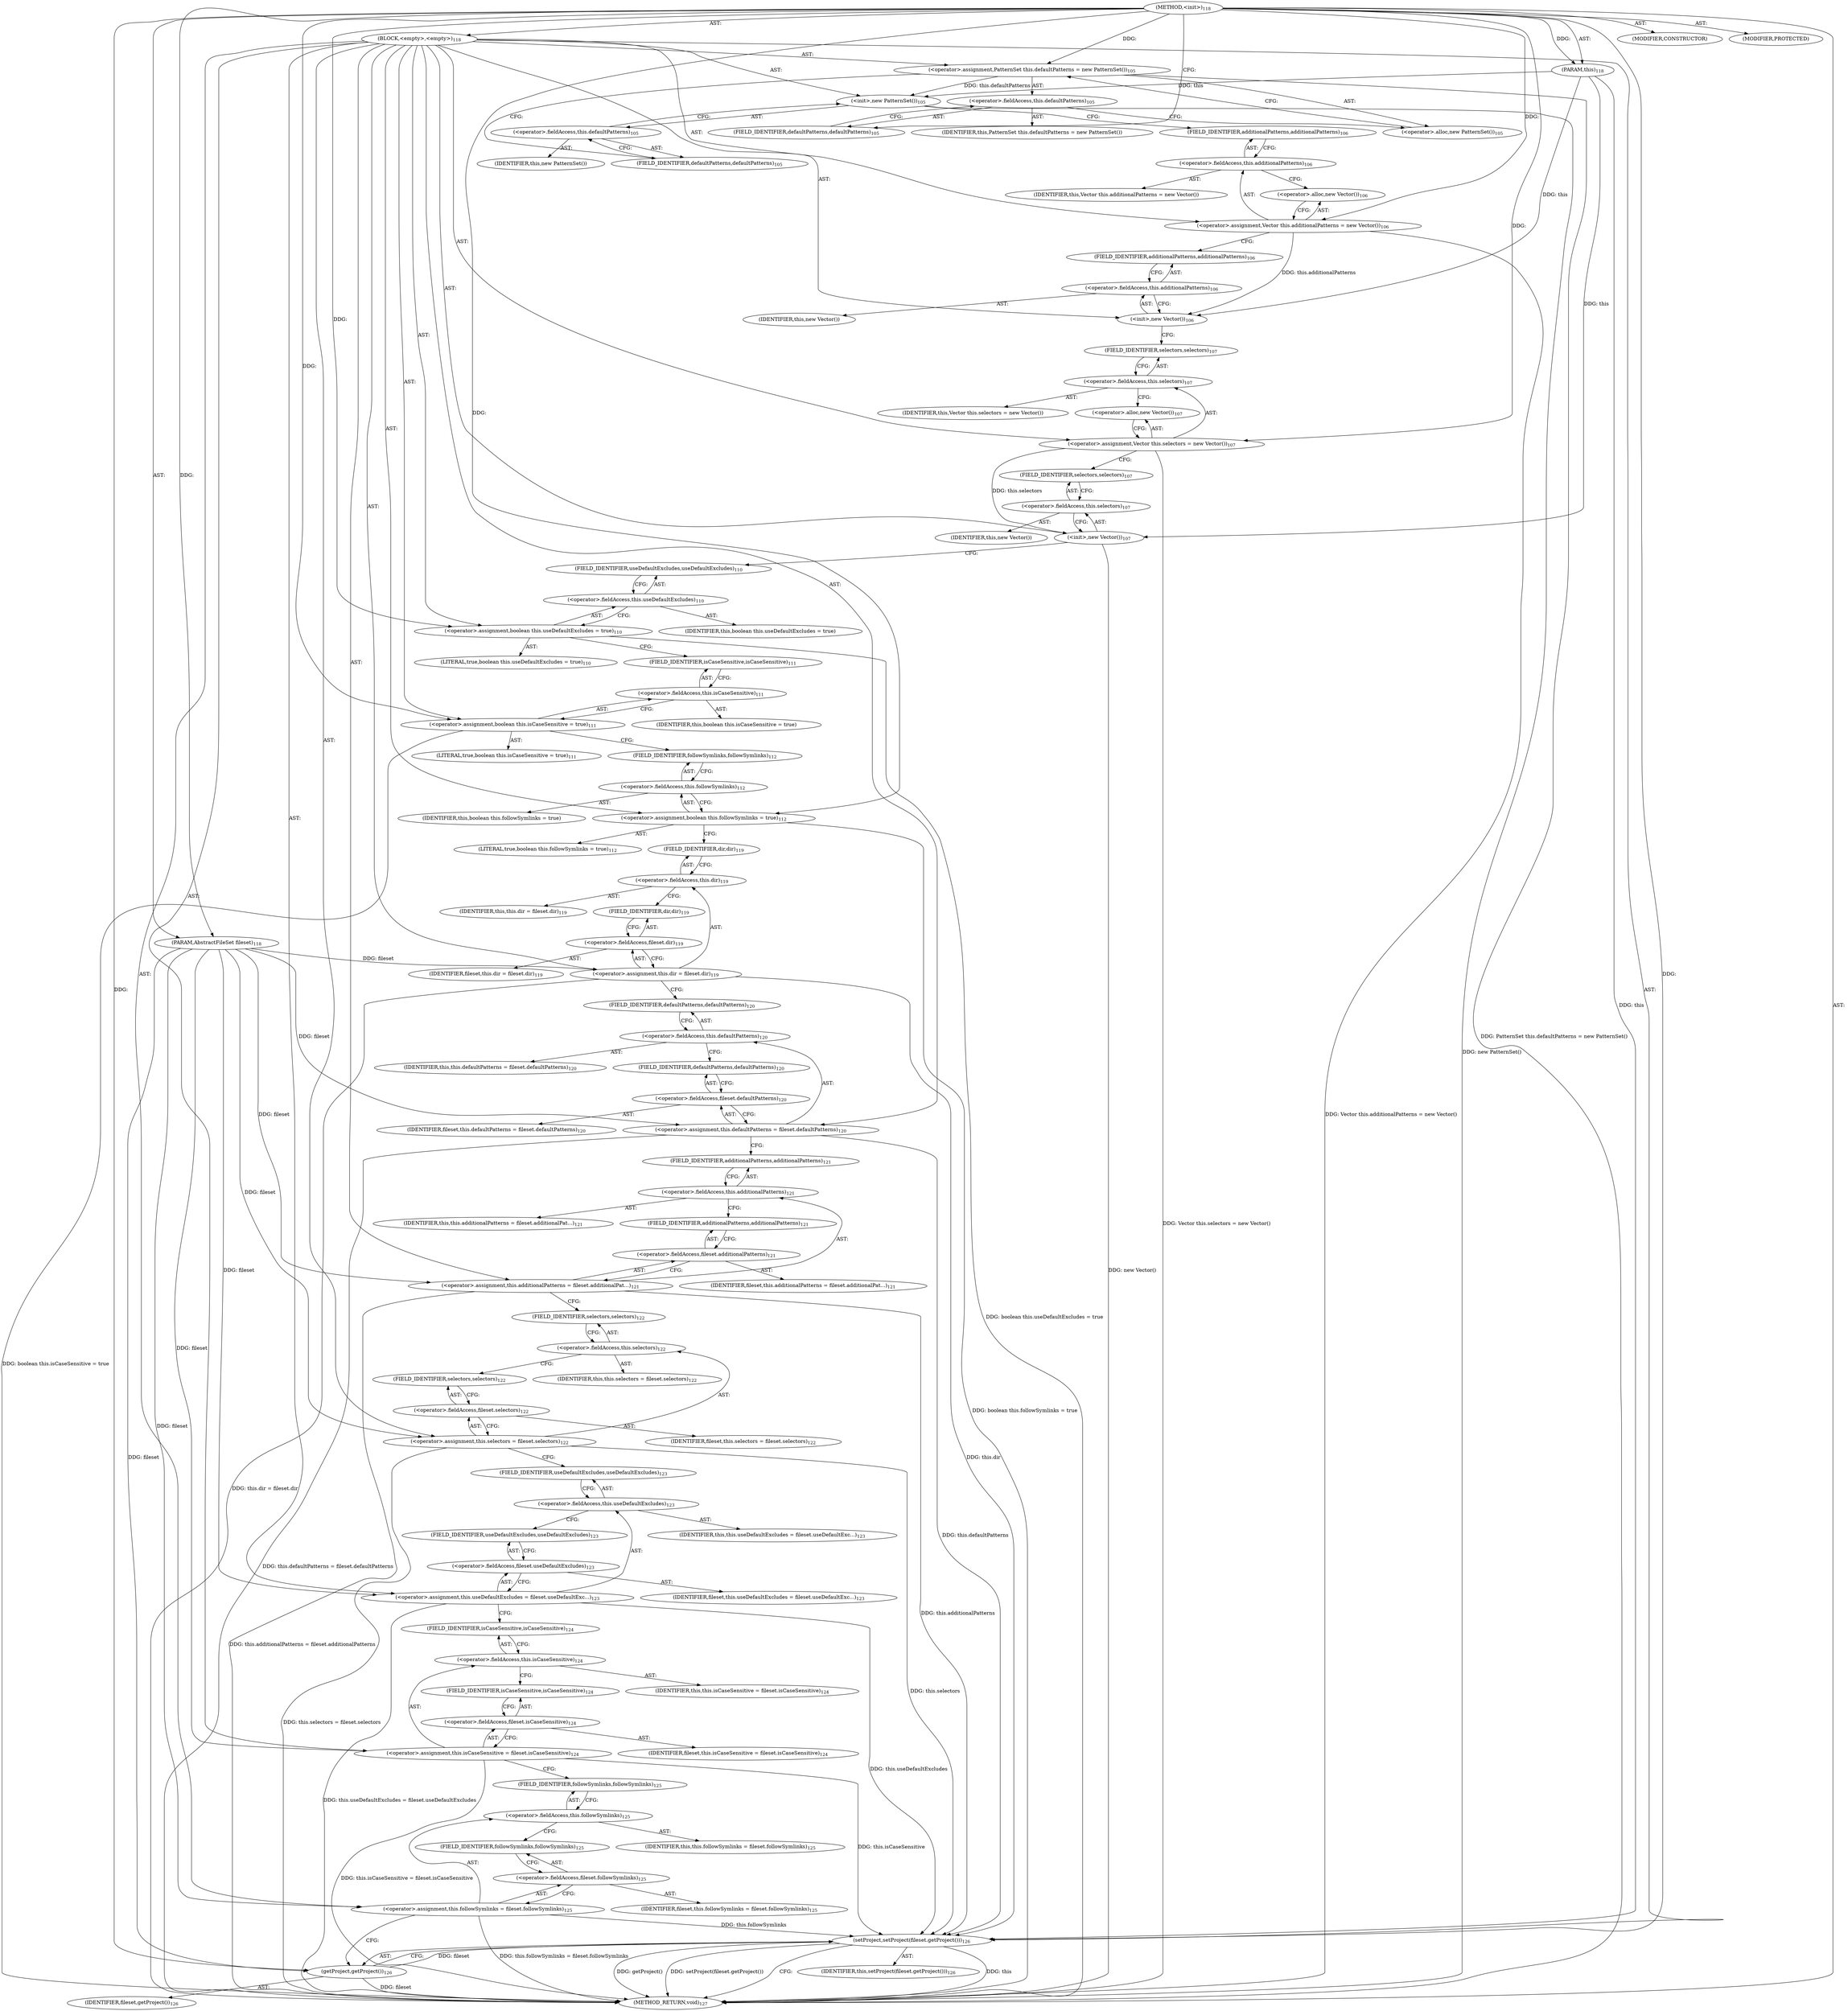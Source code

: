 digraph "&lt;init&gt;" {  
"111669149697" [label = <(METHOD,&lt;init&gt;)<SUB>118</SUB>> ]
"115964117041" [label = <(PARAM,this)<SUB>118</SUB>> ]
"115964117042" [label = <(PARAM,AbstractFileSet fileset)<SUB>118</SUB>> ]
"25769803777" [label = <(BLOCK,&lt;empty&gt;,&lt;empty&gt;)<SUB>118</SUB>> ]
"30064771094" [label = <(&lt;operator&gt;.assignment,PatternSet this.defaultPatterns = new PatternSet())<SUB>105</SUB>> ]
"30064771095" [label = <(&lt;operator&gt;.fieldAccess,this.defaultPatterns)<SUB>105</SUB>> ]
"68719476861" [label = <(IDENTIFIER,this,PatternSet this.defaultPatterns = new PatternSet())> ]
"55834574857" [label = <(FIELD_IDENTIFIER,defaultPatterns,defaultPatterns)<SUB>105</SUB>> ]
"30064771096" [label = <(&lt;operator&gt;.alloc,new PatternSet())<SUB>105</SUB>> ]
"30064771097" [label = <(&lt;init&gt;,new PatternSet())<SUB>105</SUB>> ]
"30064771098" [label = <(&lt;operator&gt;.fieldAccess,this.defaultPatterns)<SUB>105</SUB>> ]
"68719476862" [label = <(IDENTIFIER,this,new PatternSet())> ]
"55834574858" [label = <(FIELD_IDENTIFIER,defaultPatterns,defaultPatterns)<SUB>105</SUB>> ]
"30064771099" [label = <(&lt;operator&gt;.assignment,Vector this.additionalPatterns = new Vector())<SUB>106</SUB>> ]
"30064771100" [label = <(&lt;operator&gt;.fieldAccess,this.additionalPatterns)<SUB>106</SUB>> ]
"68719476863" [label = <(IDENTIFIER,this,Vector this.additionalPatterns = new Vector())> ]
"55834574859" [label = <(FIELD_IDENTIFIER,additionalPatterns,additionalPatterns)<SUB>106</SUB>> ]
"30064771101" [label = <(&lt;operator&gt;.alloc,new Vector())<SUB>106</SUB>> ]
"30064771102" [label = <(&lt;init&gt;,new Vector())<SUB>106</SUB>> ]
"30064771103" [label = <(&lt;operator&gt;.fieldAccess,this.additionalPatterns)<SUB>106</SUB>> ]
"68719476864" [label = <(IDENTIFIER,this,new Vector())> ]
"55834574860" [label = <(FIELD_IDENTIFIER,additionalPatterns,additionalPatterns)<SUB>106</SUB>> ]
"30064771104" [label = <(&lt;operator&gt;.assignment,Vector this.selectors = new Vector())<SUB>107</SUB>> ]
"30064771105" [label = <(&lt;operator&gt;.fieldAccess,this.selectors)<SUB>107</SUB>> ]
"68719476865" [label = <(IDENTIFIER,this,Vector this.selectors = new Vector())> ]
"55834574861" [label = <(FIELD_IDENTIFIER,selectors,selectors)<SUB>107</SUB>> ]
"30064771106" [label = <(&lt;operator&gt;.alloc,new Vector())<SUB>107</SUB>> ]
"30064771107" [label = <(&lt;init&gt;,new Vector())<SUB>107</SUB>> ]
"30064771108" [label = <(&lt;operator&gt;.fieldAccess,this.selectors)<SUB>107</SUB>> ]
"68719476866" [label = <(IDENTIFIER,this,new Vector())> ]
"55834574862" [label = <(FIELD_IDENTIFIER,selectors,selectors)<SUB>107</SUB>> ]
"30064771109" [label = <(&lt;operator&gt;.assignment,boolean this.useDefaultExcludes = true)<SUB>110</SUB>> ]
"30064771110" [label = <(&lt;operator&gt;.fieldAccess,this.useDefaultExcludes)<SUB>110</SUB>> ]
"68719476867" [label = <(IDENTIFIER,this,boolean this.useDefaultExcludes = true)> ]
"55834574863" [label = <(FIELD_IDENTIFIER,useDefaultExcludes,useDefaultExcludes)<SUB>110</SUB>> ]
"90194313219" [label = <(LITERAL,true,boolean this.useDefaultExcludes = true)<SUB>110</SUB>> ]
"30064771111" [label = <(&lt;operator&gt;.assignment,boolean this.isCaseSensitive = true)<SUB>111</SUB>> ]
"30064771112" [label = <(&lt;operator&gt;.fieldAccess,this.isCaseSensitive)<SUB>111</SUB>> ]
"68719476868" [label = <(IDENTIFIER,this,boolean this.isCaseSensitive = true)> ]
"55834574864" [label = <(FIELD_IDENTIFIER,isCaseSensitive,isCaseSensitive)<SUB>111</SUB>> ]
"90194313220" [label = <(LITERAL,true,boolean this.isCaseSensitive = true)<SUB>111</SUB>> ]
"30064771113" [label = <(&lt;operator&gt;.assignment,boolean this.followSymlinks = true)<SUB>112</SUB>> ]
"30064771114" [label = <(&lt;operator&gt;.fieldAccess,this.followSymlinks)<SUB>112</SUB>> ]
"68719476869" [label = <(IDENTIFIER,this,boolean this.followSymlinks = true)> ]
"55834574865" [label = <(FIELD_IDENTIFIER,followSymlinks,followSymlinks)<SUB>112</SUB>> ]
"90194313221" [label = <(LITERAL,true,boolean this.followSymlinks = true)<SUB>112</SUB>> ]
"30064771115" [label = <(&lt;operator&gt;.assignment,this.dir = fileset.dir)<SUB>119</SUB>> ]
"30064771116" [label = <(&lt;operator&gt;.fieldAccess,this.dir)<SUB>119</SUB>> ]
"68719476844" [label = <(IDENTIFIER,this,this.dir = fileset.dir)<SUB>119</SUB>> ]
"55834574866" [label = <(FIELD_IDENTIFIER,dir,dir)<SUB>119</SUB>> ]
"30064771117" [label = <(&lt;operator&gt;.fieldAccess,fileset.dir)<SUB>119</SUB>> ]
"68719476870" [label = <(IDENTIFIER,fileset,this.dir = fileset.dir)<SUB>119</SUB>> ]
"55834574867" [label = <(FIELD_IDENTIFIER,dir,dir)<SUB>119</SUB>> ]
"30064771118" [label = <(&lt;operator&gt;.assignment,this.defaultPatterns = fileset.defaultPatterns)<SUB>120</SUB>> ]
"30064771119" [label = <(&lt;operator&gt;.fieldAccess,this.defaultPatterns)<SUB>120</SUB>> ]
"68719476845" [label = <(IDENTIFIER,this,this.defaultPatterns = fileset.defaultPatterns)<SUB>120</SUB>> ]
"55834574868" [label = <(FIELD_IDENTIFIER,defaultPatterns,defaultPatterns)<SUB>120</SUB>> ]
"30064771120" [label = <(&lt;operator&gt;.fieldAccess,fileset.defaultPatterns)<SUB>120</SUB>> ]
"68719476871" [label = <(IDENTIFIER,fileset,this.defaultPatterns = fileset.defaultPatterns)<SUB>120</SUB>> ]
"55834574869" [label = <(FIELD_IDENTIFIER,defaultPatterns,defaultPatterns)<SUB>120</SUB>> ]
"30064771121" [label = <(&lt;operator&gt;.assignment,this.additionalPatterns = fileset.additionalPat...)<SUB>121</SUB>> ]
"30064771122" [label = <(&lt;operator&gt;.fieldAccess,this.additionalPatterns)<SUB>121</SUB>> ]
"68719476846" [label = <(IDENTIFIER,this,this.additionalPatterns = fileset.additionalPat...)<SUB>121</SUB>> ]
"55834574870" [label = <(FIELD_IDENTIFIER,additionalPatterns,additionalPatterns)<SUB>121</SUB>> ]
"30064771123" [label = <(&lt;operator&gt;.fieldAccess,fileset.additionalPatterns)<SUB>121</SUB>> ]
"68719476872" [label = <(IDENTIFIER,fileset,this.additionalPatterns = fileset.additionalPat...)<SUB>121</SUB>> ]
"55834574871" [label = <(FIELD_IDENTIFIER,additionalPatterns,additionalPatterns)<SUB>121</SUB>> ]
"30064771124" [label = <(&lt;operator&gt;.assignment,this.selectors = fileset.selectors)<SUB>122</SUB>> ]
"30064771125" [label = <(&lt;operator&gt;.fieldAccess,this.selectors)<SUB>122</SUB>> ]
"68719476847" [label = <(IDENTIFIER,this,this.selectors = fileset.selectors)<SUB>122</SUB>> ]
"55834574872" [label = <(FIELD_IDENTIFIER,selectors,selectors)<SUB>122</SUB>> ]
"30064771126" [label = <(&lt;operator&gt;.fieldAccess,fileset.selectors)<SUB>122</SUB>> ]
"68719476873" [label = <(IDENTIFIER,fileset,this.selectors = fileset.selectors)<SUB>122</SUB>> ]
"55834574873" [label = <(FIELD_IDENTIFIER,selectors,selectors)<SUB>122</SUB>> ]
"30064771127" [label = <(&lt;operator&gt;.assignment,this.useDefaultExcludes = fileset.useDefaultExc...)<SUB>123</SUB>> ]
"30064771128" [label = <(&lt;operator&gt;.fieldAccess,this.useDefaultExcludes)<SUB>123</SUB>> ]
"68719476848" [label = <(IDENTIFIER,this,this.useDefaultExcludes = fileset.useDefaultExc...)<SUB>123</SUB>> ]
"55834574874" [label = <(FIELD_IDENTIFIER,useDefaultExcludes,useDefaultExcludes)<SUB>123</SUB>> ]
"30064771129" [label = <(&lt;operator&gt;.fieldAccess,fileset.useDefaultExcludes)<SUB>123</SUB>> ]
"68719476874" [label = <(IDENTIFIER,fileset,this.useDefaultExcludes = fileset.useDefaultExc...)<SUB>123</SUB>> ]
"55834574875" [label = <(FIELD_IDENTIFIER,useDefaultExcludes,useDefaultExcludes)<SUB>123</SUB>> ]
"30064771130" [label = <(&lt;operator&gt;.assignment,this.isCaseSensitive = fileset.isCaseSensitive)<SUB>124</SUB>> ]
"30064771131" [label = <(&lt;operator&gt;.fieldAccess,this.isCaseSensitive)<SUB>124</SUB>> ]
"68719476849" [label = <(IDENTIFIER,this,this.isCaseSensitive = fileset.isCaseSensitive)<SUB>124</SUB>> ]
"55834574876" [label = <(FIELD_IDENTIFIER,isCaseSensitive,isCaseSensitive)<SUB>124</SUB>> ]
"30064771132" [label = <(&lt;operator&gt;.fieldAccess,fileset.isCaseSensitive)<SUB>124</SUB>> ]
"68719476875" [label = <(IDENTIFIER,fileset,this.isCaseSensitive = fileset.isCaseSensitive)<SUB>124</SUB>> ]
"55834574877" [label = <(FIELD_IDENTIFIER,isCaseSensitive,isCaseSensitive)<SUB>124</SUB>> ]
"30064771133" [label = <(&lt;operator&gt;.assignment,this.followSymlinks = fileset.followSymlinks)<SUB>125</SUB>> ]
"30064771134" [label = <(&lt;operator&gt;.fieldAccess,this.followSymlinks)<SUB>125</SUB>> ]
"68719476850" [label = <(IDENTIFIER,this,this.followSymlinks = fileset.followSymlinks)<SUB>125</SUB>> ]
"55834574878" [label = <(FIELD_IDENTIFIER,followSymlinks,followSymlinks)<SUB>125</SUB>> ]
"30064771135" [label = <(&lt;operator&gt;.fieldAccess,fileset.followSymlinks)<SUB>125</SUB>> ]
"68719476876" [label = <(IDENTIFIER,fileset,this.followSymlinks = fileset.followSymlinks)<SUB>125</SUB>> ]
"55834574879" [label = <(FIELD_IDENTIFIER,followSymlinks,followSymlinks)<SUB>125</SUB>> ]
"30064771136" [label = <(setProject,setProject(fileset.getProject()))<SUB>126</SUB>> ]
"68719476851" [label = <(IDENTIFIER,this,setProject(fileset.getProject()))<SUB>126</SUB>> ]
"30064771137" [label = <(getProject,getProject())<SUB>126</SUB>> ]
"68719476877" [label = <(IDENTIFIER,fileset,getProject())<SUB>126</SUB>> ]
"133143986185" [label = <(MODIFIER,CONSTRUCTOR)> ]
"133143986186" [label = <(MODIFIER,PROTECTED)> ]
"128849018881" [label = <(METHOD_RETURN,void)<SUB>127</SUB>> ]
  "111669149697" -> "115964117041"  [ label = "AST: "] 
  "111669149697" -> "115964117042"  [ label = "AST: "] 
  "111669149697" -> "25769803777"  [ label = "AST: "] 
  "111669149697" -> "133143986185"  [ label = "AST: "] 
  "111669149697" -> "133143986186"  [ label = "AST: "] 
  "111669149697" -> "128849018881"  [ label = "AST: "] 
  "25769803777" -> "30064771094"  [ label = "AST: "] 
  "25769803777" -> "30064771097"  [ label = "AST: "] 
  "25769803777" -> "30064771099"  [ label = "AST: "] 
  "25769803777" -> "30064771102"  [ label = "AST: "] 
  "25769803777" -> "30064771104"  [ label = "AST: "] 
  "25769803777" -> "30064771107"  [ label = "AST: "] 
  "25769803777" -> "30064771109"  [ label = "AST: "] 
  "25769803777" -> "30064771111"  [ label = "AST: "] 
  "25769803777" -> "30064771113"  [ label = "AST: "] 
  "25769803777" -> "30064771115"  [ label = "AST: "] 
  "25769803777" -> "30064771118"  [ label = "AST: "] 
  "25769803777" -> "30064771121"  [ label = "AST: "] 
  "25769803777" -> "30064771124"  [ label = "AST: "] 
  "25769803777" -> "30064771127"  [ label = "AST: "] 
  "25769803777" -> "30064771130"  [ label = "AST: "] 
  "25769803777" -> "30064771133"  [ label = "AST: "] 
  "25769803777" -> "30064771136"  [ label = "AST: "] 
  "30064771094" -> "30064771095"  [ label = "AST: "] 
  "30064771094" -> "30064771096"  [ label = "AST: "] 
  "30064771095" -> "68719476861"  [ label = "AST: "] 
  "30064771095" -> "55834574857"  [ label = "AST: "] 
  "30064771097" -> "30064771098"  [ label = "AST: "] 
  "30064771098" -> "68719476862"  [ label = "AST: "] 
  "30064771098" -> "55834574858"  [ label = "AST: "] 
  "30064771099" -> "30064771100"  [ label = "AST: "] 
  "30064771099" -> "30064771101"  [ label = "AST: "] 
  "30064771100" -> "68719476863"  [ label = "AST: "] 
  "30064771100" -> "55834574859"  [ label = "AST: "] 
  "30064771102" -> "30064771103"  [ label = "AST: "] 
  "30064771103" -> "68719476864"  [ label = "AST: "] 
  "30064771103" -> "55834574860"  [ label = "AST: "] 
  "30064771104" -> "30064771105"  [ label = "AST: "] 
  "30064771104" -> "30064771106"  [ label = "AST: "] 
  "30064771105" -> "68719476865"  [ label = "AST: "] 
  "30064771105" -> "55834574861"  [ label = "AST: "] 
  "30064771107" -> "30064771108"  [ label = "AST: "] 
  "30064771108" -> "68719476866"  [ label = "AST: "] 
  "30064771108" -> "55834574862"  [ label = "AST: "] 
  "30064771109" -> "30064771110"  [ label = "AST: "] 
  "30064771109" -> "90194313219"  [ label = "AST: "] 
  "30064771110" -> "68719476867"  [ label = "AST: "] 
  "30064771110" -> "55834574863"  [ label = "AST: "] 
  "30064771111" -> "30064771112"  [ label = "AST: "] 
  "30064771111" -> "90194313220"  [ label = "AST: "] 
  "30064771112" -> "68719476868"  [ label = "AST: "] 
  "30064771112" -> "55834574864"  [ label = "AST: "] 
  "30064771113" -> "30064771114"  [ label = "AST: "] 
  "30064771113" -> "90194313221"  [ label = "AST: "] 
  "30064771114" -> "68719476869"  [ label = "AST: "] 
  "30064771114" -> "55834574865"  [ label = "AST: "] 
  "30064771115" -> "30064771116"  [ label = "AST: "] 
  "30064771115" -> "30064771117"  [ label = "AST: "] 
  "30064771116" -> "68719476844"  [ label = "AST: "] 
  "30064771116" -> "55834574866"  [ label = "AST: "] 
  "30064771117" -> "68719476870"  [ label = "AST: "] 
  "30064771117" -> "55834574867"  [ label = "AST: "] 
  "30064771118" -> "30064771119"  [ label = "AST: "] 
  "30064771118" -> "30064771120"  [ label = "AST: "] 
  "30064771119" -> "68719476845"  [ label = "AST: "] 
  "30064771119" -> "55834574868"  [ label = "AST: "] 
  "30064771120" -> "68719476871"  [ label = "AST: "] 
  "30064771120" -> "55834574869"  [ label = "AST: "] 
  "30064771121" -> "30064771122"  [ label = "AST: "] 
  "30064771121" -> "30064771123"  [ label = "AST: "] 
  "30064771122" -> "68719476846"  [ label = "AST: "] 
  "30064771122" -> "55834574870"  [ label = "AST: "] 
  "30064771123" -> "68719476872"  [ label = "AST: "] 
  "30064771123" -> "55834574871"  [ label = "AST: "] 
  "30064771124" -> "30064771125"  [ label = "AST: "] 
  "30064771124" -> "30064771126"  [ label = "AST: "] 
  "30064771125" -> "68719476847"  [ label = "AST: "] 
  "30064771125" -> "55834574872"  [ label = "AST: "] 
  "30064771126" -> "68719476873"  [ label = "AST: "] 
  "30064771126" -> "55834574873"  [ label = "AST: "] 
  "30064771127" -> "30064771128"  [ label = "AST: "] 
  "30064771127" -> "30064771129"  [ label = "AST: "] 
  "30064771128" -> "68719476848"  [ label = "AST: "] 
  "30064771128" -> "55834574874"  [ label = "AST: "] 
  "30064771129" -> "68719476874"  [ label = "AST: "] 
  "30064771129" -> "55834574875"  [ label = "AST: "] 
  "30064771130" -> "30064771131"  [ label = "AST: "] 
  "30064771130" -> "30064771132"  [ label = "AST: "] 
  "30064771131" -> "68719476849"  [ label = "AST: "] 
  "30064771131" -> "55834574876"  [ label = "AST: "] 
  "30064771132" -> "68719476875"  [ label = "AST: "] 
  "30064771132" -> "55834574877"  [ label = "AST: "] 
  "30064771133" -> "30064771134"  [ label = "AST: "] 
  "30064771133" -> "30064771135"  [ label = "AST: "] 
  "30064771134" -> "68719476850"  [ label = "AST: "] 
  "30064771134" -> "55834574878"  [ label = "AST: "] 
  "30064771135" -> "68719476876"  [ label = "AST: "] 
  "30064771135" -> "55834574879"  [ label = "AST: "] 
  "30064771136" -> "68719476851"  [ label = "AST: "] 
  "30064771136" -> "30064771137"  [ label = "AST: "] 
  "30064771137" -> "68719476877"  [ label = "AST: "] 
  "30064771094" -> "55834574858"  [ label = "CFG: "] 
  "30064771097" -> "55834574859"  [ label = "CFG: "] 
  "30064771099" -> "55834574860"  [ label = "CFG: "] 
  "30064771102" -> "55834574861"  [ label = "CFG: "] 
  "30064771104" -> "55834574862"  [ label = "CFG: "] 
  "30064771107" -> "55834574863"  [ label = "CFG: "] 
  "30064771109" -> "55834574864"  [ label = "CFG: "] 
  "30064771111" -> "55834574865"  [ label = "CFG: "] 
  "30064771113" -> "55834574866"  [ label = "CFG: "] 
  "30064771115" -> "55834574868"  [ label = "CFG: "] 
  "30064771118" -> "55834574870"  [ label = "CFG: "] 
  "30064771121" -> "55834574872"  [ label = "CFG: "] 
  "30064771124" -> "55834574874"  [ label = "CFG: "] 
  "30064771127" -> "55834574876"  [ label = "CFG: "] 
  "30064771130" -> "55834574878"  [ label = "CFG: "] 
  "30064771133" -> "30064771137"  [ label = "CFG: "] 
  "30064771136" -> "128849018881"  [ label = "CFG: "] 
  "30064771095" -> "30064771096"  [ label = "CFG: "] 
  "30064771096" -> "30064771094"  [ label = "CFG: "] 
  "30064771098" -> "30064771097"  [ label = "CFG: "] 
  "30064771100" -> "30064771101"  [ label = "CFG: "] 
  "30064771101" -> "30064771099"  [ label = "CFG: "] 
  "30064771103" -> "30064771102"  [ label = "CFG: "] 
  "30064771105" -> "30064771106"  [ label = "CFG: "] 
  "30064771106" -> "30064771104"  [ label = "CFG: "] 
  "30064771108" -> "30064771107"  [ label = "CFG: "] 
  "30064771110" -> "30064771109"  [ label = "CFG: "] 
  "30064771112" -> "30064771111"  [ label = "CFG: "] 
  "30064771114" -> "30064771113"  [ label = "CFG: "] 
  "30064771116" -> "55834574867"  [ label = "CFG: "] 
  "30064771117" -> "30064771115"  [ label = "CFG: "] 
  "30064771119" -> "55834574869"  [ label = "CFG: "] 
  "30064771120" -> "30064771118"  [ label = "CFG: "] 
  "30064771122" -> "55834574871"  [ label = "CFG: "] 
  "30064771123" -> "30064771121"  [ label = "CFG: "] 
  "30064771125" -> "55834574873"  [ label = "CFG: "] 
  "30064771126" -> "30064771124"  [ label = "CFG: "] 
  "30064771128" -> "55834574875"  [ label = "CFG: "] 
  "30064771129" -> "30064771127"  [ label = "CFG: "] 
  "30064771131" -> "55834574877"  [ label = "CFG: "] 
  "30064771132" -> "30064771130"  [ label = "CFG: "] 
  "30064771134" -> "55834574879"  [ label = "CFG: "] 
  "30064771135" -> "30064771133"  [ label = "CFG: "] 
  "30064771137" -> "30064771136"  [ label = "CFG: "] 
  "55834574857" -> "30064771095"  [ label = "CFG: "] 
  "55834574858" -> "30064771098"  [ label = "CFG: "] 
  "55834574859" -> "30064771100"  [ label = "CFG: "] 
  "55834574860" -> "30064771103"  [ label = "CFG: "] 
  "55834574861" -> "30064771105"  [ label = "CFG: "] 
  "55834574862" -> "30064771108"  [ label = "CFG: "] 
  "55834574863" -> "30064771110"  [ label = "CFG: "] 
  "55834574864" -> "30064771112"  [ label = "CFG: "] 
  "55834574865" -> "30064771114"  [ label = "CFG: "] 
  "55834574866" -> "30064771116"  [ label = "CFG: "] 
  "55834574867" -> "30064771117"  [ label = "CFG: "] 
  "55834574868" -> "30064771119"  [ label = "CFG: "] 
  "55834574869" -> "30064771120"  [ label = "CFG: "] 
  "55834574870" -> "30064771122"  [ label = "CFG: "] 
  "55834574871" -> "30064771123"  [ label = "CFG: "] 
  "55834574872" -> "30064771125"  [ label = "CFG: "] 
  "55834574873" -> "30064771126"  [ label = "CFG: "] 
  "55834574874" -> "30064771128"  [ label = "CFG: "] 
  "55834574875" -> "30064771129"  [ label = "CFG: "] 
  "55834574876" -> "30064771131"  [ label = "CFG: "] 
  "55834574877" -> "30064771132"  [ label = "CFG: "] 
  "55834574878" -> "30064771134"  [ label = "CFG: "] 
  "55834574879" -> "30064771135"  [ label = "CFG: "] 
  "111669149697" -> "55834574857"  [ label = "CFG: "] 
  "30064771094" -> "128849018881"  [ label = "DDG: PatternSet this.defaultPatterns = new PatternSet()"] 
  "30064771097" -> "128849018881"  [ label = "DDG: new PatternSet()"] 
  "30064771099" -> "128849018881"  [ label = "DDG: Vector this.additionalPatterns = new Vector()"] 
  "30064771104" -> "128849018881"  [ label = "DDG: Vector this.selectors = new Vector()"] 
  "30064771107" -> "128849018881"  [ label = "DDG: new Vector()"] 
  "30064771109" -> "128849018881"  [ label = "DDG: boolean this.useDefaultExcludes = true"] 
  "30064771111" -> "128849018881"  [ label = "DDG: boolean this.isCaseSensitive = true"] 
  "30064771113" -> "128849018881"  [ label = "DDG: boolean this.followSymlinks = true"] 
  "30064771115" -> "128849018881"  [ label = "DDG: this.dir = fileset.dir"] 
  "30064771118" -> "128849018881"  [ label = "DDG: this.defaultPatterns = fileset.defaultPatterns"] 
  "30064771121" -> "128849018881"  [ label = "DDG: this.additionalPatterns = fileset.additionalPatterns"] 
  "30064771124" -> "128849018881"  [ label = "DDG: this.selectors = fileset.selectors"] 
  "30064771127" -> "128849018881"  [ label = "DDG: this.useDefaultExcludes = fileset.useDefaultExcludes"] 
  "30064771130" -> "128849018881"  [ label = "DDG: this.isCaseSensitive = fileset.isCaseSensitive"] 
  "30064771133" -> "128849018881"  [ label = "DDG: this.followSymlinks = fileset.followSymlinks"] 
  "30064771136" -> "128849018881"  [ label = "DDG: this"] 
  "30064771137" -> "128849018881"  [ label = "DDG: fileset"] 
  "30064771136" -> "128849018881"  [ label = "DDG: getProject()"] 
  "30064771136" -> "128849018881"  [ label = "DDG: setProject(fileset.getProject())"] 
  "111669149697" -> "115964117041"  [ label = "DDG: "] 
  "111669149697" -> "115964117042"  [ label = "DDG: "] 
  "111669149697" -> "30064771094"  [ label = "DDG: "] 
  "111669149697" -> "30064771099"  [ label = "DDG: "] 
  "111669149697" -> "30064771104"  [ label = "DDG: "] 
  "111669149697" -> "30064771109"  [ label = "DDG: "] 
  "111669149697" -> "30064771111"  [ label = "DDG: "] 
  "111669149697" -> "30064771113"  [ label = "DDG: "] 
  "115964117042" -> "30064771115"  [ label = "DDG: fileset"] 
  "115964117042" -> "30064771118"  [ label = "DDG: fileset"] 
  "115964117042" -> "30064771121"  [ label = "DDG: fileset"] 
  "115964117042" -> "30064771124"  [ label = "DDG: fileset"] 
  "115964117042" -> "30064771127"  [ label = "DDG: fileset"] 
  "115964117042" -> "30064771130"  [ label = "DDG: fileset"] 
  "115964117042" -> "30064771133"  [ label = "DDG: fileset"] 
  "115964117041" -> "30064771097"  [ label = "DDG: this"] 
  "30064771094" -> "30064771097"  [ label = "DDG: this.defaultPatterns"] 
  "115964117041" -> "30064771102"  [ label = "DDG: this"] 
  "30064771099" -> "30064771102"  [ label = "DDG: this.additionalPatterns"] 
  "115964117041" -> "30064771107"  [ label = "DDG: this"] 
  "30064771104" -> "30064771107"  [ label = "DDG: this.selectors"] 
  "115964117041" -> "30064771136"  [ label = "DDG: this"] 
  "30064771115" -> "30064771136"  [ label = "DDG: this.dir"] 
  "30064771118" -> "30064771136"  [ label = "DDG: this.defaultPatterns"] 
  "30064771121" -> "30064771136"  [ label = "DDG: this.additionalPatterns"] 
  "30064771124" -> "30064771136"  [ label = "DDG: this.selectors"] 
  "30064771127" -> "30064771136"  [ label = "DDG: this.useDefaultExcludes"] 
  "30064771130" -> "30064771136"  [ label = "DDG: this.isCaseSensitive"] 
  "30064771133" -> "30064771136"  [ label = "DDG: this.followSymlinks"] 
  "111669149697" -> "30064771136"  [ label = "DDG: "] 
  "30064771137" -> "30064771136"  [ label = "DDG: fileset"] 
  "115964117042" -> "30064771137"  [ label = "DDG: fileset"] 
  "111669149697" -> "30064771137"  [ label = "DDG: "] 
}
